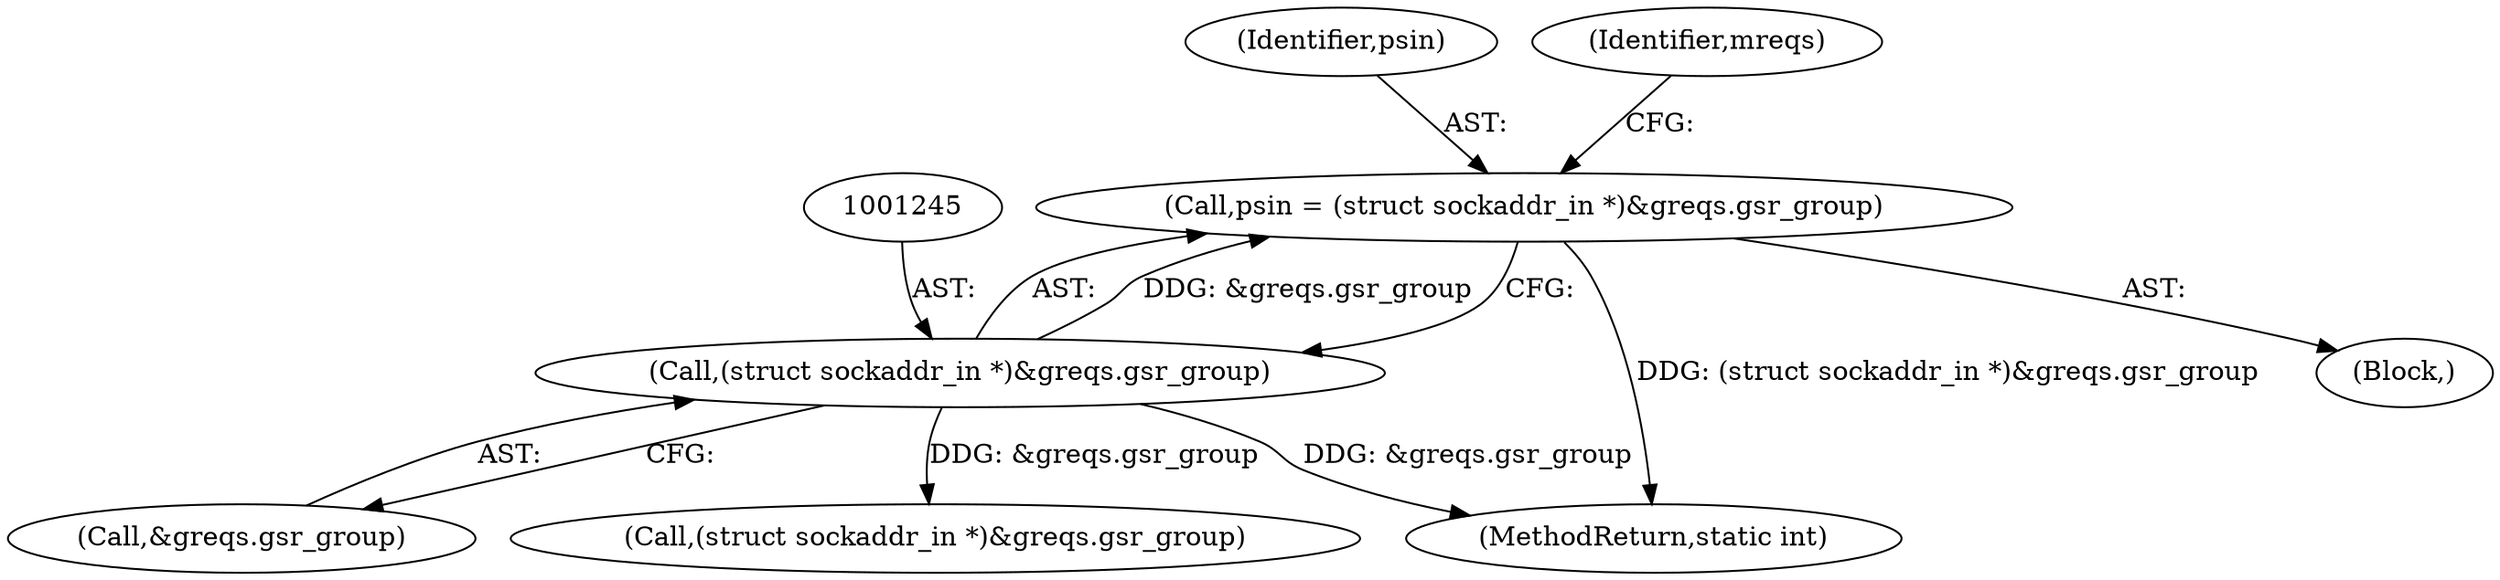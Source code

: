 digraph "0_linux_f6d8bd051c391c1c0458a30b2a7abcd939329259_26@pointer" {
"1001242" [label="(Call,psin = (struct sockaddr_in *)&greqs.gsr_group)"];
"1001244" [label="(Call,(struct sockaddr_in *)&greqs.gsr_group)"];
"1001246" [label="(Call,&greqs.gsr_group)"];
"1001732" [label="(MethodReturn,static int)"];
"1001243" [label="(Identifier,psin)"];
"1001313" [label="(Call,(struct sockaddr_in *)&greqs.gsr_group)"];
"1001252" [label="(Identifier,mreqs)"];
"1001244" [label="(Call,(struct sockaddr_in *)&greqs.gsr_group)"];
"1001242" [label="(Call,psin = (struct sockaddr_in *)&greqs.gsr_group)"];
"1001195" [label="(Block,)"];
"1001242" -> "1001195"  [label="AST: "];
"1001242" -> "1001244"  [label="CFG: "];
"1001243" -> "1001242"  [label="AST: "];
"1001244" -> "1001242"  [label="AST: "];
"1001252" -> "1001242"  [label="CFG: "];
"1001242" -> "1001732"  [label="DDG: (struct sockaddr_in *)&greqs.gsr_group"];
"1001244" -> "1001242"  [label="DDG: &greqs.gsr_group"];
"1001244" -> "1001246"  [label="CFG: "];
"1001245" -> "1001244"  [label="AST: "];
"1001246" -> "1001244"  [label="AST: "];
"1001244" -> "1001732"  [label="DDG: &greqs.gsr_group"];
"1001244" -> "1001313"  [label="DDG: &greqs.gsr_group"];
}
